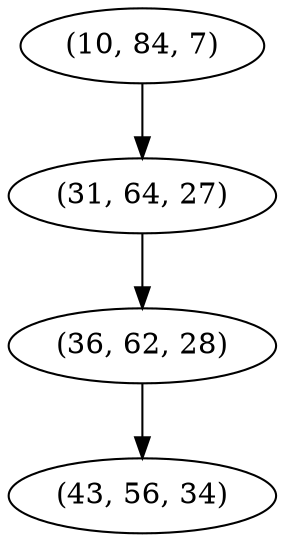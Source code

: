 digraph tree {
    "(10, 84, 7)";
    "(31, 64, 27)";
    "(36, 62, 28)";
    "(43, 56, 34)";
    "(10, 84, 7)" -> "(31, 64, 27)";
    "(31, 64, 27)" -> "(36, 62, 28)";
    "(36, 62, 28)" -> "(43, 56, 34)";
}
